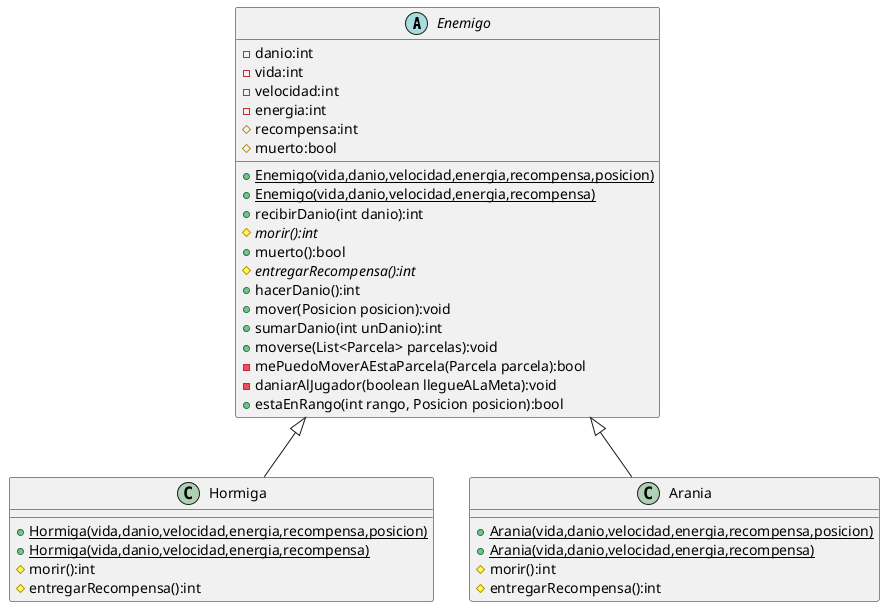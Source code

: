 @startuml

abstract Enemigo {
    -danio:int
    -vida:int
    -velocidad:int
    -energia:int
    #recompensa:int
    #muerto:bool
    +{static}Enemigo(vida,danio,velocidad,energia,recompensa,posicion)
    +{static}Enemigo(vida,danio,velocidad,energia,recompensa)
    +recibirDanio(int danio):int
    {abstract}#morir():int
    +muerto():bool
    {abstract}#entregarRecompensa():int
    +hacerDanio():int
    +mover(Posicion posicion):void
    +sumarDanio(int unDanio):int
    +moverse(List<Parcela> parcelas):void
    -mePuedoMoverAEstaParcela(Parcela parcela):bool
    -daniarAlJugador(boolean llegueALaMeta):void
    +estaEnRango(int rango, Posicion posicion):bool
}

class Hormiga {
    {static}+Hormiga(vida,danio,velocidad,energia,recompensa,posicion)
    {static}+Hormiga(vida,danio,velocidad,energia,recompensa)
    #morir():int
    #entregarRecompensa():int
}

class Arania {
    {static}+Arania(vida,danio,velocidad,energia,recompensa,posicion)
    {static}+Arania(vida,danio,velocidad,energia,recompensa)
    #morir():int
    #entregarRecompensa():int
}

Enemigo <|-- Hormiga
Enemigo <|-- Arania
@enduml